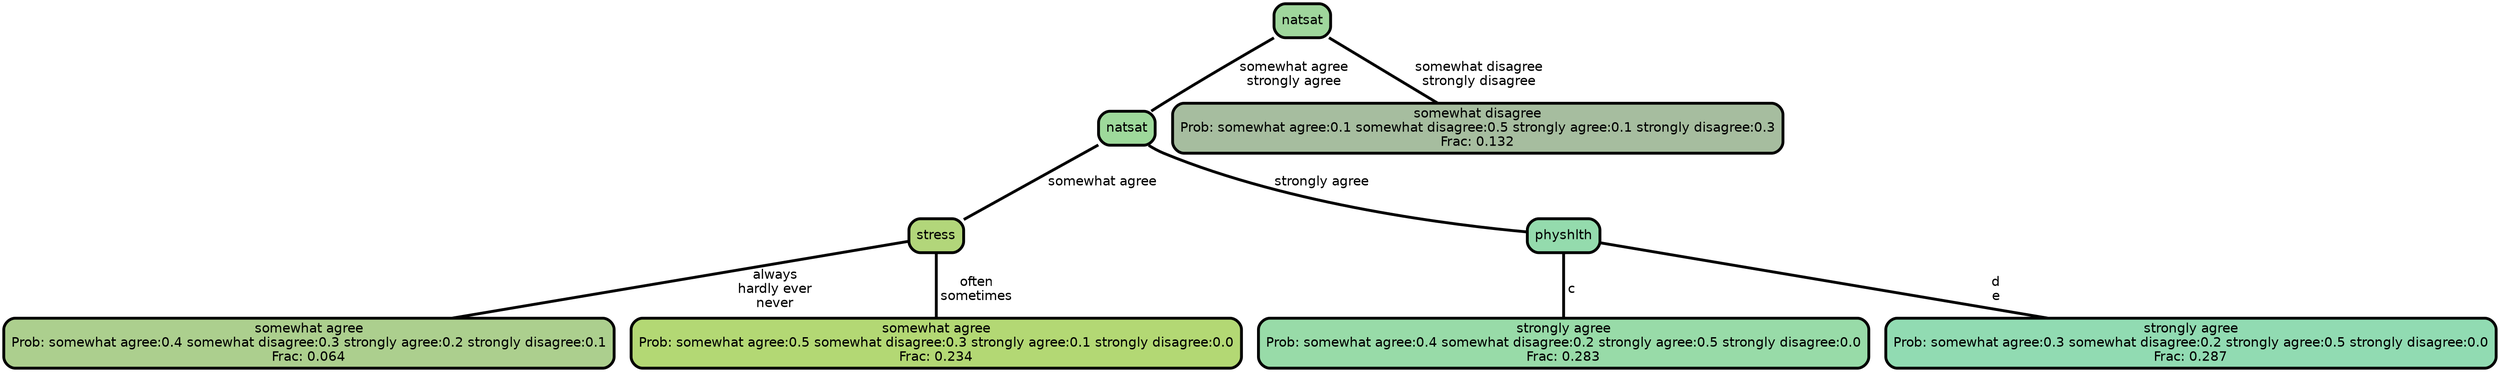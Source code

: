 graph Tree {
node [shape=box, style="filled, rounded",color="black",penwidth="3",fontcolor="black",                 fontname=helvetica] ;
graph [ranksep="0 equally", splines=straight,                 bgcolor=transparent, dpi=200] ;
edge [fontname=helvetica, color=black] ;
0 [label="somewhat agree
Prob: somewhat agree:0.4 somewhat disagree:0.3 strongly agree:0.2 strongly disagree:0.1
Frac: 0.064", fillcolor="#accf8e"] ;
1 [label="stress", fillcolor="#b2d67a"] ;
2 [label="somewhat agree
Prob: somewhat agree:0.5 somewhat disagree:0.3 strongly agree:0.1 strongly disagree:0.0
Frac: 0.234", fillcolor="#b3d874"] ;
3 [label="natsat", fillcolor="#9ed99b"] ;
4 [label="strongly agree
Prob: somewhat agree:0.4 somewhat disagree:0.2 strongly agree:0.5 strongly disagree:0.0
Frac: 0.283", fillcolor="#98dba8"] ;
5 [label="physhlth", fillcolor="#94dbad"] ;
6 [label="strongly agree
Prob: somewhat agree:0.3 somewhat disagree:0.2 strongly agree:0.5 strongly disagree:0.0
Frac: 0.287", fillcolor="#91dbb2"] ;
7 [label="natsat", fillcolor="#9fd69c"] ;
8 [label="somewhat disagree
Prob: somewhat agree:0.1 somewhat disagree:0.5 strongly agree:0.1 strongly disagree:0.3
Frac: 0.132", fillcolor="#a6bd9f"] ;
1 -- 0 [label=" always\n hardly ever\n never",penwidth=3] ;
1 -- 2 [label=" often\n sometimes",penwidth=3] ;
3 -- 1 [label=" somewhat agree",penwidth=3] ;
3 -- 5 [label=" strongly agree",penwidth=3] ;
5 -- 4 [label=" c",penwidth=3] ;
5 -- 6 [label=" d\n e",penwidth=3] ;
7 -- 3 [label=" somewhat agree\n strongly agree",penwidth=3] ;
7 -- 8 [label=" somewhat disagree\n strongly disagree",penwidth=3] ;
{rank = same;}}